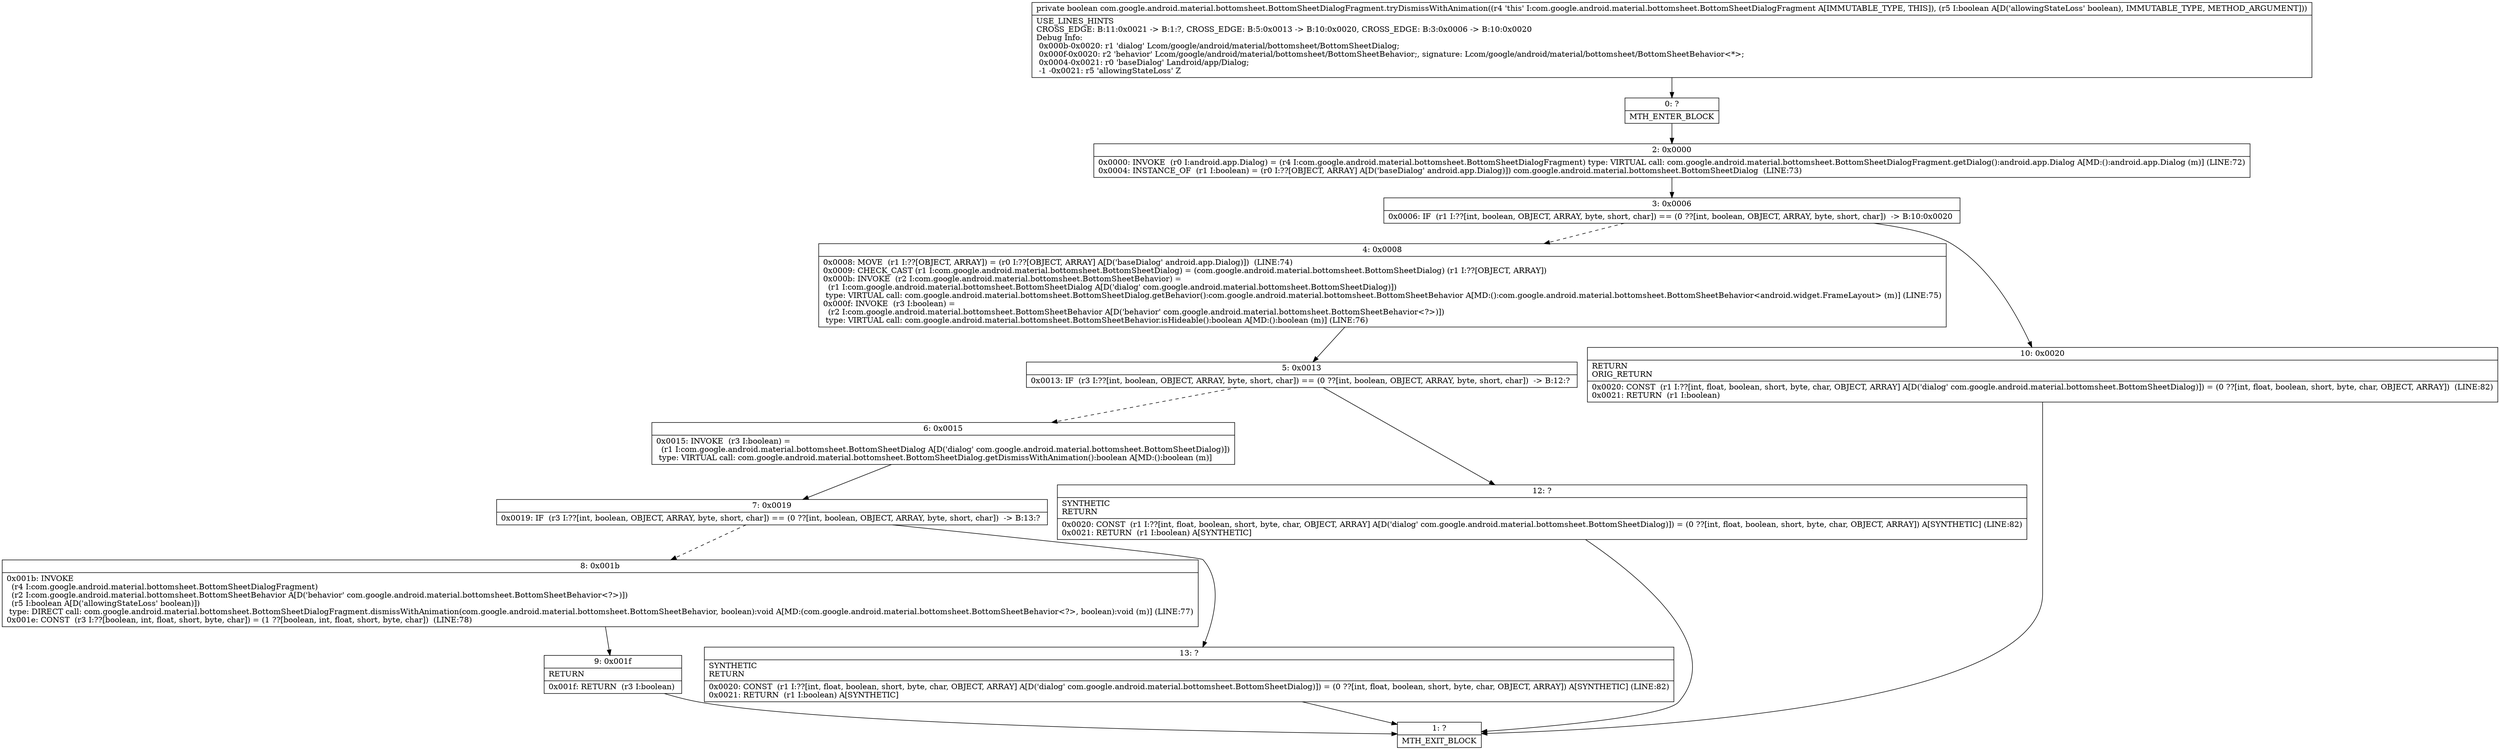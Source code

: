 digraph "CFG forcom.google.android.material.bottomsheet.BottomSheetDialogFragment.tryDismissWithAnimation(Z)Z" {
Node_0 [shape=record,label="{0\:\ ?|MTH_ENTER_BLOCK\l}"];
Node_2 [shape=record,label="{2\:\ 0x0000|0x0000: INVOKE  (r0 I:android.app.Dialog) = (r4 I:com.google.android.material.bottomsheet.BottomSheetDialogFragment) type: VIRTUAL call: com.google.android.material.bottomsheet.BottomSheetDialogFragment.getDialog():android.app.Dialog A[MD:():android.app.Dialog (m)] (LINE:72)\l0x0004: INSTANCE_OF  (r1 I:boolean) = (r0 I:??[OBJECT, ARRAY] A[D('baseDialog' android.app.Dialog)]) com.google.android.material.bottomsheet.BottomSheetDialog  (LINE:73)\l}"];
Node_3 [shape=record,label="{3\:\ 0x0006|0x0006: IF  (r1 I:??[int, boolean, OBJECT, ARRAY, byte, short, char]) == (0 ??[int, boolean, OBJECT, ARRAY, byte, short, char])  \-\> B:10:0x0020 \l}"];
Node_4 [shape=record,label="{4\:\ 0x0008|0x0008: MOVE  (r1 I:??[OBJECT, ARRAY]) = (r0 I:??[OBJECT, ARRAY] A[D('baseDialog' android.app.Dialog)])  (LINE:74)\l0x0009: CHECK_CAST (r1 I:com.google.android.material.bottomsheet.BottomSheetDialog) = (com.google.android.material.bottomsheet.BottomSheetDialog) (r1 I:??[OBJECT, ARRAY]) \l0x000b: INVOKE  (r2 I:com.google.android.material.bottomsheet.BottomSheetBehavior) = \l  (r1 I:com.google.android.material.bottomsheet.BottomSheetDialog A[D('dialog' com.google.android.material.bottomsheet.BottomSheetDialog)])\l type: VIRTUAL call: com.google.android.material.bottomsheet.BottomSheetDialog.getBehavior():com.google.android.material.bottomsheet.BottomSheetBehavior A[MD:():com.google.android.material.bottomsheet.BottomSheetBehavior\<android.widget.FrameLayout\> (m)] (LINE:75)\l0x000f: INVOKE  (r3 I:boolean) = \l  (r2 I:com.google.android.material.bottomsheet.BottomSheetBehavior A[D('behavior' com.google.android.material.bottomsheet.BottomSheetBehavior\<?\>)])\l type: VIRTUAL call: com.google.android.material.bottomsheet.BottomSheetBehavior.isHideable():boolean A[MD:():boolean (m)] (LINE:76)\l}"];
Node_5 [shape=record,label="{5\:\ 0x0013|0x0013: IF  (r3 I:??[int, boolean, OBJECT, ARRAY, byte, short, char]) == (0 ??[int, boolean, OBJECT, ARRAY, byte, short, char])  \-\> B:12:? \l}"];
Node_6 [shape=record,label="{6\:\ 0x0015|0x0015: INVOKE  (r3 I:boolean) = \l  (r1 I:com.google.android.material.bottomsheet.BottomSheetDialog A[D('dialog' com.google.android.material.bottomsheet.BottomSheetDialog)])\l type: VIRTUAL call: com.google.android.material.bottomsheet.BottomSheetDialog.getDismissWithAnimation():boolean A[MD:():boolean (m)]\l}"];
Node_7 [shape=record,label="{7\:\ 0x0019|0x0019: IF  (r3 I:??[int, boolean, OBJECT, ARRAY, byte, short, char]) == (0 ??[int, boolean, OBJECT, ARRAY, byte, short, char])  \-\> B:13:? \l}"];
Node_8 [shape=record,label="{8\:\ 0x001b|0x001b: INVOKE  \l  (r4 I:com.google.android.material.bottomsheet.BottomSheetDialogFragment)\l  (r2 I:com.google.android.material.bottomsheet.BottomSheetBehavior A[D('behavior' com.google.android.material.bottomsheet.BottomSheetBehavior\<?\>)])\l  (r5 I:boolean A[D('allowingStateLoss' boolean)])\l type: DIRECT call: com.google.android.material.bottomsheet.BottomSheetDialogFragment.dismissWithAnimation(com.google.android.material.bottomsheet.BottomSheetBehavior, boolean):void A[MD:(com.google.android.material.bottomsheet.BottomSheetBehavior\<?\>, boolean):void (m)] (LINE:77)\l0x001e: CONST  (r3 I:??[boolean, int, float, short, byte, char]) = (1 ??[boolean, int, float, short, byte, char])  (LINE:78)\l}"];
Node_9 [shape=record,label="{9\:\ 0x001f|RETURN\l|0x001f: RETURN  (r3 I:boolean) \l}"];
Node_1 [shape=record,label="{1\:\ ?|MTH_EXIT_BLOCK\l}"];
Node_13 [shape=record,label="{13\:\ ?|SYNTHETIC\lRETURN\l|0x0020: CONST  (r1 I:??[int, float, boolean, short, byte, char, OBJECT, ARRAY] A[D('dialog' com.google.android.material.bottomsheet.BottomSheetDialog)]) = (0 ??[int, float, boolean, short, byte, char, OBJECT, ARRAY]) A[SYNTHETIC] (LINE:82)\l0x0021: RETURN  (r1 I:boolean) A[SYNTHETIC]\l}"];
Node_12 [shape=record,label="{12\:\ ?|SYNTHETIC\lRETURN\l|0x0020: CONST  (r1 I:??[int, float, boolean, short, byte, char, OBJECT, ARRAY] A[D('dialog' com.google.android.material.bottomsheet.BottomSheetDialog)]) = (0 ??[int, float, boolean, short, byte, char, OBJECT, ARRAY]) A[SYNTHETIC] (LINE:82)\l0x0021: RETURN  (r1 I:boolean) A[SYNTHETIC]\l}"];
Node_10 [shape=record,label="{10\:\ 0x0020|RETURN\lORIG_RETURN\l|0x0020: CONST  (r1 I:??[int, float, boolean, short, byte, char, OBJECT, ARRAY] A[D('dialog' com.google.android.material.bottomsheet.BottomSheetDialog)]) = (0 ??[int, float, boolean, short, byte, char, OBJECT, ARRAY])  (LINE:82)\l0x0021: RETURN  (r1 I:boolean) \l}"];
MethodNode[shape=record,label="{private boolean com.google.android.material.bottomsheet.BottomSheetDialogFragment.tryDismissWithAnimation((r4 'this' I:com.google.android.material.bottomsheet.BottomSheetDialogFragment A[IMMUTABLE_TYPE, THIS]), (r5 I:boolean A[D('allowingStateLoss' boolean), IMMUTABLE_TYPE, METHOD_ARGUMENT]))  | USE_LINES_HINTS\lCROSS_EDGE: B:11:0x0021 \-\> B:1:?, CROSS_EDGE: B:5:0x0013 \-\> B:10:0x0020, CROSS_EDGE: B:3:0x0006 \-\> B:10:0x0020\lDebug Info:\l  0x000b\-0x0020: r1 'dialog' Lcom\/google\/android\/material\/bottomsheet\/BottomSheetDialog;\l  0x000f\-0x0020: r2 'behavior' Lcom\/google\/android\/material\/bottomsheet\/BottomSheetBehavior;, signature: Lcom\/google\/android\/material\/bottomsheet\/BottomSheetBehavior\<*\>;\l  0x0004\-0x0021: r0 'baseDialog' Landroid\/app\/Dialog;\l  \-1 \-0x0021: r5 'allowingStateLoss' Z\l}"];
MethodNode -> Node_0;Node_0 -> Node_2;
Node_2 -> Node_3;
Node_3 -> Node_4[style=dashed];
Node_3 -> Node_10;
Node_4 -> Node_5;
Node_5 -> Node_6[style=dashed];
Node_5 -> Node_12;
Node_6 -> Node_7;
Node_7 -> Node_8[style=dashed];
Node_7 -> Node_13;
Node_8 -> Node_9;
Node_9 -> Node_1;
Node_13 -> Node_1;
Node_12 -> Node_1;
Node_10 -> Node_1;
}

